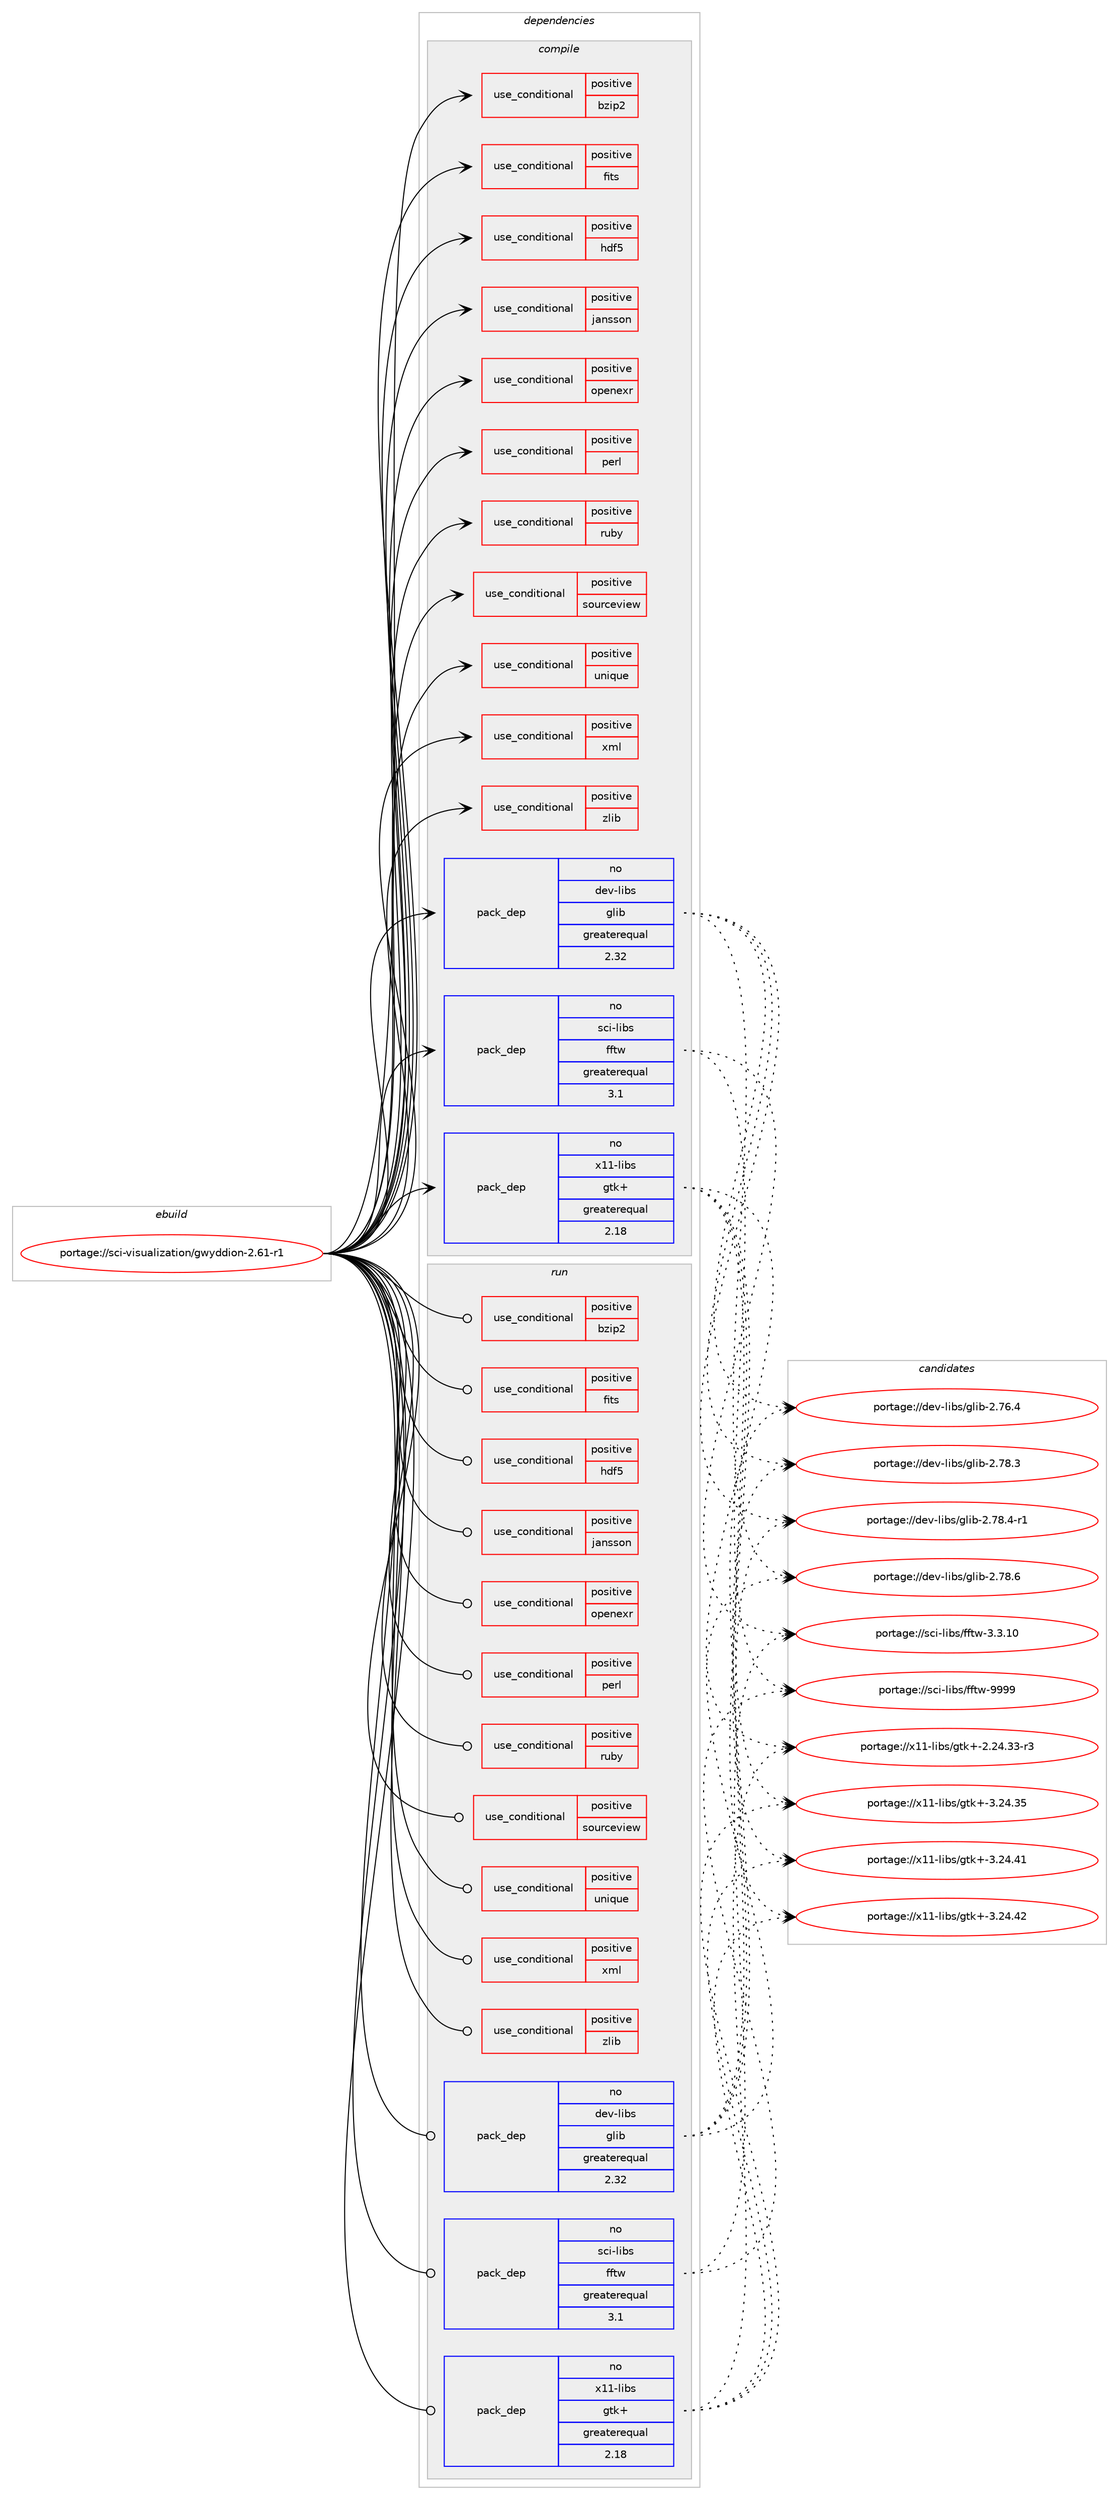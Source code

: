 digraph prolog {

# *************
# Graph options
# *************

newrank=true;
concentrate=true;
compound=true;
graph [rankdir=LR,fontname=Helvetica,fontsize=10,ranksep=1.5];#, ranksep=2.5, nodesep=0.2];
edge  [arrowhead=vee];
node  [fontname=Helvetica,fontsize=10];

# **********
# The ebuild
# **********

subgraph cluster_leftcol {
color=gray;
rank=same;
label=<<i>ebuild</i>>;
id [label="portage://sci-visualization/gwyddion-2.61-r1", color=red, width=4, href="../sci-visualization/gwyddion-2.61-r1.svg"];
}

# ****************
# The dependencies
# ****************

subgraph cluster_midcol {
color=gray;
label=<<i>dependencies</i>>;
subgraph cluster_compile {
fillcolor="#eeeeee";
style=filled;
label=<<i>compile</i>>;
subgraph cond107223 {
dependency205909 [label=<<TABLE BORDER="0" CELLBORDER="1" CELLSPACING="0" CELLPADDING="4"><TR><TD ROWSPAN="3" CELLPADDING="10">use_conditional</TD></TR><TR><TD>positive</TD></TR><TR><TD>bzip2</TD></TR></TABLE>>, shape=none, color=red];
# *** BEGIN UNKNOWN DEPENDENCY TYPE (TODO) ***
# dependency205909 -> package_dependency(portage://sci-visualization/gwyddion-2.61-r1,install,no,app-arch,bzip2,none,[,,],[],[])
# *** END UNKNOWN DEPENDENCY TYPE (TODO) ***

}
id:e -> dependency205909:w [weight=20,style="solid",arrowhead="vee"];
subgraph cond107224 {
dependency205910 [label=<<TABLE BORDER="0" CELLBORDER="1" CELLSPACING="0" CELLPADDING="4"><TR><TD ROWSPAN="3" CELLPADDING="10">use_conditional</TD></TR><TR><TD>positive</TD></TR><TR><TD>fits</TD></TR></TABLE>>, shape=none, color=red];
# *** BEGIN UNKNOWN DEPENDENCY TYPE (TODO) ***
# dependency205910 -> package_dependency(portage://sci-visualization/gwyddion-2.61-r1,install,no,sci-libs,cfitsio,none,[,,],[],[use(optenable(bzip2),none)])
# *** END UNKNOWN DEPENDENCY TYPE (TODO) ***

}
id:e -> dependency205910:w [weight=20,style="solid",arrowhead="vee"];
subgraph cond107225 {
dependency205911 [label=<<TABLE BORDER="0" CELLBORDER="1" CELLSPACING="0" CELLPADDING="4"><TR><TD ROWSPAN="3" CELLPADDING="10">use_conditional</TD></TR><TR><TD>positive</TD></TR><TR><TD>hdf5</TD></TR></TABLE>>, shape=none, color=red];
# *** BEGIN UNKNOWN DEPENDENCY TYPE (TODO) ***
# dependency205911 -> package_dependency(portage://sci-visualization/gwyddion-2.61-r1,install,no,sci-libs,hdf5,none,[,,],any_same_slot,[use(enable(hl),none),use(optenable(zlib),none)])
# *** END UNKNOWN DEPENDENCY TYPE (TODO) ***

}
id:e -> dependency205911:w [weight=20,style="solid",arrowhead="vee"];
subgraph cond107226 {
dependency205912 [label=<<TABLE BORDER="0" CELLBORDER="1" CELLSPACING="0" CELLPADDING="4"><TR><TD ROWSPAN="3" CELLPADDING="10">use_conditional</TD></TR><TR><TD>positive</TD></TR><TR><TD>jansson</TD></TR></TABLE>>, shape=none, color=red];
# *** BEGIN UNKNOWN DEPENDENCY TYPE (TODO) ***
# dependency205912 -> package_dependency(portage://sci-visualization/gwyddion-2.61-r1,install,no,dev-libs,jansson,none,[,,],[],[])
# *** END UNKNOWN DEPENDENCY TYPE (TODO) ***

}
id:e -> dependency205912:w [weight=20,style="solid",arrowhead="vee"];
subgraph cond107227 {
dependency205913 [label=<<TABLE BORDER="0" CELLBORDER="1" CELLSPACING="0" CELLPADDING="4"><TR><TD ROWSPAN="3" CELLPADDING="10">use_conditional</TD></TR><TR><TD>positive</TD></TR><TR><TD>openexr</TD></TR></TABLE>>, shape=none, color=red];
# *** BEGIN UNKNOWN DEPENDENCY TYPE (TODO) ***
# dependency205913 -> package_dependency(portage://sci-visualization/gwyddion-2.61-r1,install,no,media-libs,openexr,none,[,,],any_same_slot,[])
# *** END UNKNOWN DEPENDENCY TYPE (TODO) ***

}
id:e -> dependency205913:w [weight=20,style="solid",arrowhead="vee"];
subgraph cond107228 {
dependency205914 [label=<<TABLE BORDER="0" CELLBORDER="1" CELLSPACING="0" CELLPADDING="4"><TR><TD ROWSPAN="3" CELLPADDING="10">use_conditional</TD></TR><TR><TD>positive</TD></TR><TR><TD>perl</TD></TR></TABLE>>, shape=none, color=red];
# *** BEGIN UNKNOWN DEPENDENCY TYPE (TODO) ***
# dependency205914 -> package_dependency(portage://sci-visualization/gwyddion-2.61-r1,install,no,dev-lang,perl,none,[,,],any_same_slot,[])
# *** END UNKNOWN DEPENDENCY TYPE (TODO) ***

}
id:e -> dependency205914:w [weight=20,style="solid",arrowhead="vee"];
subgraph cond107229 {
dependency205915 [label=<<TABLE BORDER="0" CELLBORDER="1" CELLSPACING="0" CELLPADDING="4"><TR><TD ROWSPAN="3" CELLPADDING="10">use_conditional</TD></TR><TR><TD>positive</TD></TR><TR><TD>ruby</TD></TR></TABLE>>, shape=none, color=red];
# *** BEGIN UNKNOWN DEPENDENCY TYPE (TODO) ***
# dependency205915 -> package_dependency(portage://sci-visualization/gwyddion-2.61-r1,install,no,dev-ruby,narray,none,[,,],[],[])
# *** END UNKNOWN DEPENDENCY TYPE (TODO) ***

}
id:e -> dependency205915:w [weight=20,style="solid",arrowhead="vee"];
subgraph cond107230 {
dependency205916 [label=<<TABLE BORDER="0" CELLBORDER="1" CELLSPACING="0" CELLPADDING="4"><TR><TD ROWSPAN="3" CELLPADDING="10">use_conditional</TD></TR><TR><TD>positive</TD></TR><TR><TD>sourceview</TD></TR></TABLE>>, shape=none, color=red];
# *** BEGIN UNKNOWN DEPENDENCY TYPE (TODO) ***
# dependency205916 -> package_dependency(portage://sci-visualization/gwyddion-2.61-r1,install,no,x11-libs,gtksourceview,none,[,,],[slot(2.0)],[])
# *** END UNKNOWN DEPENDENCY TYPE (TODO) ***

}
id:e -> dependency205916:w [weight=20,style="solid",arrowhead="vee"];
subgraph cond107231 {
dependency205917 [label=<<TABLE BORDER="0" CELLBORDER="1" CELLSPACING="0" CELLPADDING="4"><TR><TD ROWSPAN="3" CELLPADDING="10">use_conditional</TD></TR><TR><TD>positive</TD></TR><TR><TD>unique</TD></TR></TABLE>>, shape=none, color=red];
# *** BEGIN UNKNOWN DEPENDENCY TYPE (TODO) ***
# dependency205917 -> package_dependency(portage://sci-visualization/gwyddion-2.61-r1,install,no,dev-libs,libunique,none,[,,],[slot(3)],[])
# *** END UNKNOWN DEPENDENCY TYPE (TODO) ***

}
id:e -> dependency205917:w [weight=20,style="solid",arrowhead="vee"];
subgraph cond107232 {
dependency205918 [label=<<TABLE BORDER="0" CELLBORDER="1" CELLSPACING="0" CELLPADDING="4"><TR><TD ROWSPAN="3" CELLPADDING="10">use_conditional</TD></TR><TR><TD>positive</TD></TR><TR><TD>xml</TD></TR></TABLE>>, shape=none, color=red];
# *** BEGIN UNKNOWN DEPENDENCY TYPE (TODO) ***
# dependency205918 -> package_dependency(portage://sci-visualization/gwyddion-2.61-r1,install,no,dev-libs,libxml2,none,[,,],[slot(2)],[])
# *** END UNKNOWN DEPENDENCY TYPE (TODO) ***

}
id:e -> dependency205918:w [weight=20,style="solid",arrowhead="vee"];
subgraph cond107233 {
dependency205919 [label=<<TABLE BORDER="0" CELLBORDER="1" CELLSPACING="0" CELLPADDING="4"><TR><TD ROWSPAN="3" CELLPADDING="10">use_conditional</TD></TR><TR><TD>positive</TD></TR><TR><TD>zlib</TD></TR></TABLE>>, shape=none, color=red];
# *** BEGIN UNKNOWN DEPENDENCY TYPE (TODO) ***
# dependency205919 -> package_dependency(portage://sci-visualization/gwyddion-2.61-r1,install,no,sys-libs,zlib,none,[,,],[],[])
# *** END UNKNOWN DEPENDENCY TYPE (TODO) ***

}
id:e -> dependency205919:w [weight=20,style="solid",arrowhead="vee"];
subgraph pack95842 {
dependency205920 [label=<<TABLE BORDER="0" CELLBORDER="1" CELLSPACING="0" CELLPADDING="4" WIDTH="220"><TR><TD ROWSPAN="6" CELLPADDING="30">pack_dep</TD></TR><TR><TD WIDTH="110">no</TD></TR><TR><TD>dev-libs</TD></TR><TR><TD>glib</TD></TR><TR><TD>greaterequal</TD></TR><TR><TD>2.32</TD></TR></TABLE>>, shape=none, color=blue];
}
id:e -> dependency205920:w [weight=20,style="solid",arrowhead="vee"];
# *** BEGIN UNKNOWN DEPENDENCY TYPE (TODO) ***
# id -> package_dependency(portage://sci-visualization/gwyddion-2.61-r1,install,no,dev-libs,libzip,none,[,,],[],[])
# *** END UNKNOWN DEPENDENCY TYPE (TODO) ***

# *** BEGIN UNKNOWN DEPENDENCY TYPE (TODO) ***
# id -> package_dependency(portage://sci-visualization/gwyddion-2.61-r1,install,no,media-libs,libpng,none,[,,],[slot(0),equal],[])
# *** END UNKNOWN DEPENDENCY TYPE (TODO) ***

subgraph pack95843 {
dependency205921 [label=<<TABLE BORDER="0" CELLBORDER="1" CELLSPACING="0" CELLPADDING="4" WIDTH="220"><TR><TD ROWSPAN="6" CELLPADDING="30">pack_dep</TD></TR><TR><TD WIDTH="110">no</TD></TR><TR><TD>sci-libs</TD></TR><TR><TD>fftw</TD></TR><TR><TD>greaterequal</TD></TR><TR><TD>3.1</TD></TR></TABLE>>, shape=none, color=blue];
}
id:e -> dependency205921:w [weight=20,style="solid",arrowhead="vee"];
# *** BEGIN UNKNOWN DEPENDENCY TYPE (TODO) ***
# id -> package_dependency(portage://sci-visualization/gwyddion-2.61-r1,install,no,virtual,libiconv,none,[,,],[],[])
# *** END UNKNOWN DEPENDENCY TYPE (TODO) ***

# *** BEGIN UNKNOWN DEPENDENCY TYPE (TODO) ***
# id -> package_dependency(portage://sci-visualization/gwyddion-2.61-r1,install,no,virtual,libintl,none,[,,],[],[])
# *** END UNKNOWN DEPENDENCY TYPE (TODO) ***

# *** BEGIN UNKNOWN DEPENDENCY TYPE (TODO) ***
# id -> package_dependency(portage://sci-visualization/gwyddion-2.61-r1,install,no,x11-libs,cairo,none,[,,],[],[])
# *** END UNKNOWN DEPENDENCY TYPE (TODO) ***

subgraph pack95844 {
dependency205922 [label=<<TABLE BORDER="0" CELLBORDER="1" CELLSPACING="0" CELLPADDING="4" WIDTH="220"><TR><TD ROWSPAN="6" CELLPADDING="30">pack_dep</TD></TR><TR><TD WIDTH="110">no</TD></TR><TR><TD>x11-libs</TD></TR><TR><TD>gtk+</TD></TR><TR><TD>greaterequal</TD></TR><TR><TD>2.18</TD></TR></TABLE>>, shape=none, color=blue];
}
id:e -> dependency205922:w [weight=20,style="solid",arrowhead="vee"];
# *** BEGIN UNKNOWN DEPENDENCY TYPE (TODO) ***
# id -> package_dependency(portage://sci-visualization/gwyddion-2.61-r1,install,no,x11-libs,libXmu,none,[,,],[],[])
# *** END UNKNOWN DEPENDENCY TYPE (TODO) ***

# *** BEGIN UNKNOWN DEPENDENCY TYPE (TODO) ***
# id -> package_dependency(portage://sci-visualization/gwyddion-2.61-r1,install,no,x11-libs,pango,none,[,,],[],[])
# *** END UNKNOWN DEPENDENCY TYPE (TODO) ***

}
subgraph cluster_compileandrun {
fillcolor="#eeeeee";
style=filled;
label=<<i>compile and run</i>>;
}
subgraph cluster_run {
fillcolor="#eeeeee";
style=filled;
label=<<i>run</i>>;
subgraph cond107234 {
dependency205923 [label=<<TABLE BORDER="0" CELLBORDER="1" CELLSPACING="0" CELLPADDING="4"><TR><TD ROWSPAN="3" CELLPADDING="10">use_conditional</TD></TR><TR><TD>positive</TD></TR><TR><TD>bzip2</TD></TR></TABLE>>, shape=none, color=red];
# *** BEGIN UNKNOWN DEPENDENCY TYPE (TODO) ***
# dependency205923 -> package_dependency(portage://sci-visualization/gwyddion-2.61-r1,run,no,app-arch,bzip2,none,[,,],[],[])
# *** END UNKNOWN DEPENDENCY TYPE (TODO) ***

}
id:e -> dependency205923:w [weight=20,style="solid",arrowhead="odot"];
subgraph cond107235 {
dependency205924 [label=<<TABLE BORDER="0" CELLBORDER="1" CELLSPACING="0" CELLPADDING="4"><TR><TD ROWSPAN="3" CELLPADDING="10">use_conditional</TD></TR><TR><TD>positive</TD></TR><TR><TD>fits</TD></TR></TABLE>>, shape=none, color=red];
# *** BEGIN UNKNOWN DEPENDENCY TYPE (TODO) ***
# dependency205924 -> package_dependency(portage://sci-visualization/gwyddion-2.61-r1,run,no,sci-libs,cfitsio,none,[,,],[],[use(optenable(bzip2),none)])
# *** END UNKNOWN DEPENDENCY TYPE (TODO) ***

}
id:e -> dependency205924:w [weight=20,style="solid",arrowhead="odot"];
subgraph cond107236 {
dependency205925 [label=<<TABLE BORDER="0" CELLBORDER="1" CELLSPACING="0" CELLPADDING="4"><TR><TD ROWSPAN="3" CELLPADDING="10">use_conditional</TD></TR><TR><TD>positive</TD></TR><TR><TD>hdf5</TD></TR></TABLE>>, shape=none, color=red];
# *** BEGIN UNKNOWN DEPENDENCY TYPE (TODO) ***
# dependency205925 -> package_dependency(portage://sci-visualization/gwyddion-2.61-r1,run,no,sci-libs,hdf5,none,[,,],any_same_slot,[use(enable(hl),none),use(optenable(zlib),none)])
# *** END UNKNOWN DEPENDENCY TYPE (TODO) ***

}
id:e -> dependency205925:w [weight=20,style="solid",arrowhead="odot"];
subgraph cond107237 {
dependency205926 [label=<<TABLE BORDER="0" CELLBORDER="1" CELLSPACING="0" CELLPADDING="4"><TR><TD ROWSPAN="3" CELLPADDING="10">use_conditional</TD></TR><TR><TD>positive</TD></TR><TR><TD>jansson</TD></TR></TABLE>>, shape=none, color=red];
# *** BEGIN UNKNOWN DEPENDENCY TYPE (TODO) ***
# dependency205926 -> package_dependency(portage://sci-visualization/gwyddion-2.61-r1,run,no,dev-libs,jansson,none,[,,],[],[])
# *** END UNKNOWN DEPENDENCY TYPE (TODO) ***

}
id:e -> dependency205926:w [weight=20,style="solid",arrowhead="odot"];
subgraph cond107238 {
dependency205927 [label=<<TABLE BORDER="0" CELLBORDER="1" CELLSPACING="0" CELLPADDING="4"><TR><TD ROWSPAN="3" CELLPADDING="10">use_conditional</TD></TR><TR><TD>positive</TD></TR><TR><TD>openexr</TD></TR></TABLE>>, shape=none, color=red];
# *** BEGIN UNKNOWN DEPENDENCY TYPE (TODO) ***
# dependency205927 -> package_dependency(portage://sci-visualization/gwyddion-2.61-r1,run,no,media-libs,openexr,none,[,,],any_same_slot,[])
# *** END UNKNOWN DEPENDENCY TYPE (TODO) ***

}
id:e -> dependency205927:w [weight=20,style="solid",arrowhead="odot"];
subgraph cond107239 {
dependency205928 [label=<<TABLE BORDER="0" CELLBORDER="1" CELLSPACING="0" CELLPADDING="4"><TR><TD ROWSPAN="3" CELLPADDING="10">use_conditional</TD></TR><TR><TD>positive</TD></TR><TR><TD>perl</TD></TR></TABLE>>, shape=none, color=red];
# *** BEGIN UNKNOWN DEPENDENCY TYPE (TODO) ***
# dependency205928 -> package_dependency(portage://sci-visualization/gwyddion-2.61-r1,run,no,dev-lang,perl,none,[,,],any_same_slot,[])
# *** END UNKNOWN DEPENDENCY TYPE (TODO) ***

}
id:e -> dependency205928:w [weight=20,style="solid",arrowhead="odot"];
subgraph cond107240 {
dependency205929 [label=<<TABLE BORDER="0" CELLBORDER="1" CELLSPACING="0" CELLPADDING="4"><TR><TD ROWSPAN="3" CELLPADDING="10">use_conditional</TD></TR><TR><TD>positive</TD></TR><TR><TD>ruby</TD></TR></TABLE>>, shape=none, color=red];
# *** BEGIN UNKNOWN DEPENDENCY TYPE (TODO) ***
# dependency205929 -> package_dependency(portage://sci-visualization/gwyddion-2.61-r1,run,no,dev-ruby,narray,none,[,,],[],[])
# *** END UNKNOWN DEPENDENCY TYPE (TODO) ***

}
id:e -> dependency205929:w [weight=20,style="solid",arrowhead="odot"];
subgraph cond107241 {
dependency205930 [label=<<TABLE BORDER="0" CELLBORDER="1" CELLSPACING="0" CELLPADDING="4"><TR><TD ROWSPAN="3" CELLPADDING="10">use_conditional</TD></TR><TR><TD>positive</TD></TR><TR><TD>sourceview</TD></TR></TABLE>>, shape=none, color=red];
# *** BEGIN UNKNOWN DEPENDENCY TYPE (TODO) ***
# dependency205930 -> package_dependency(portage://sci-visualization/gwyddion-2.61-r1,run,no,x11-libs,gtksourceview,none,[,,],[slot(2.0)],[])
# *** END UNKNOWN DEPENDENCY TYPE (TODO) ***

}
id:e -> dependency205930:w [weight=20,style="solid",arrowhead="odot"];
subgraph cond107242 {
dependency205931 [label=<<TABLE BORDER="0" CELLBORDER="1" CELLSPACING="0" CELLPADDING="4"><TR><TD ROWSPAN="3" CELLPADDING="10">use_conditional</TD></TR><TR><TD>positive</TD></TR><TR><TD>unique</TD></TR></TABLE>>, shape=none, color=red];
# *** BEGIN UNKNOWN DEPENDENCY TYPE (TODO) ***
# dependency205931 -> package_dependency(portage://sci-visualization/gwyddion-2.61-r1,run,no,dev-libs,libunique,none,[,,],[slot(3)],[])
# *** END UNKNOWN DEPENDENCY TYPE (TODO) ***

}
id:e -> dependency205931:w [weight=20,style="solid",arrowhead="odot"];
subgraph cond107243 {
dependency205932 [label=<<TABLE BORDER="0" CELLBORDER="1" CELLSPACING="0" CELLPADDING="4"><TR><TD ROWSPAN="3" CELLPADDING="10">use_conditional</TD></TR><TR><TD>positive</TD></TR><TR><TD>xml</TD></TR></TABLE>>, shape=none, color=red];
# *** BEGIN UNKNOWN DEPENDENCY TYPE (TODO) ***
# dependency205932 -> package_dependency(portage://sci-visualization/gwyddion-2.61-r1,run,no,dev-libs,libxml2,none,[,,],[slot(2)],[])
# *** END UNKNOWN DEPENDENCY TYPE (TODO) ***

}
id:e -> dependency205932:w [weight=20,style="solid",arrowhead="odot"];
subgraph cond107244 {
dependency205933 [label=<<TABLE BORDER="0" CELLBORDER="1" CELLSPACING="0" CELLPADDING="4"><TR><TD ROWSPAN="3" CELLPADDING="10">use_conditional</TD></TR><TR><TD>positive</TD></TR><TR><TD>zlib</TD></TR></TABLE>>, shape=none, color=red];
# *** BEGIN UNKNOWN DEPENDENCY TYPE (TODO) ***
# dependency205933 -> package_dependency(portage://sci-visualization/gwyddion-2.61-r1,run,no,sys-libs,zlib,none,[,,],[],[])
# *** END UNKNOWN DEPENDENCY TYPE (TODO) ***

}
id:e -> dependency205933:w [weight=20,style="solid",arrowhead="odot"];
subgraph pack95845 {
dependency205934 [label=<<TABLE BORDER="0" CELLBORDER="1" CELLSPACING="0" CELLPADDING="4" WIDTH="220"><TR><TD ROWSPAN="6" CELLPADDING="30">pack_dep</TD></TR><TR><TD WIDTH="110">no</TD></TR><TR><TD>dev-libs</TD></TR><TR><TD>glib</TD></TR><TR><TD>greaterequal</TD></TR><TR><TD>2.32</TD></TR></TABLE>>, shape=none, color=blue];
}
id:e -> dependency205934:w [weight=20,style="solid",arrowhead="odot"];
# *** BEGIN UNKNOWN DEPENDENCY TYPE (TODO) ***
# id -> package_dependency(portage://sci-visualization/gwyddion-2.61-r1,run,no,dev-libs,libzip,none,[,,],[],[])
# *** END UNKNOWN DEPENDENCY TYPE (TODO) ***

# *** BEGIN UNKNOWN DEPENDENCY TYPE (TODO) ***
# id -> package_dependency(portage://sci-visualization/gwyddion-2.61-r1,run,no,media-libs,libpng,none,[,,],[slot(0),equal],[])
# *** END UNKNOWN DEPENDENCY TYPE (TODO) ***

subgraph pack95846 {
dependency205935 [label=<<TABLE BORDER="0" CELLBORDER="1" CELLSPACING="0" CELLPADDING="4" WIDTH="220"><TR><TD ROWSPAN="6" CELLPADDING="30">pack_dep</TD></TR><TR><TD WIDTH="110">no</TD></TR><TR><TD>sci-libs</TD></TR><TR><TD>fftw</TD></TR><TR><TD>greaterequal</TD></TR><TR><TD>3.1</TD></TR></TABLE>>, shape=none, color=blue];
}
id:e -> dependency205935:w [weight=20,style="solid",arrowhead="odot"];
# *** BEGIN UNKNOWN DEPENDENCY TYPE (TODO) ***
# id -> package_dependency(portage://sci-visualization/gwyddion-2.61-r1,run,no,virtual,libiconv,none,[,,],[],[])
# *** END UNKNOWN DEPENDENCY TYPE (TODO) ***

# *** BEGIN UNKNOWN DEPENDENCY TYPE (TODO) ***
# id -> package_dependency(portage://sci-visualization/gwyddion-2.61-r1,run,no,virtual,libintl,none,[,,],[],[])
# *** END UNKNOWN DEPENDENCY TYPE (TODO) ***

# *** BEGIN UNKNOWN DEPENDENCY TYPE (TODO) ***
# id -> package_dependency(portage://sci-visualization/gwyddion-2.61-r1,run,no,x11-libs,cairo,none,[,,],[],[])
# *** END UNKNOWN DEPENDENCY TYPE (TODO) ***

subgraph pack95847 {
dependency205936 [label=<<TABLE BORDER="0" CELLBORDER="1" CELLSPACING="0" CELLPADDING="4" WIDTH="220"><TR><TD ROWSPAN="6" CELLPADDING="30">pack_dep</TD></TR><TR><TD WIDTH="110">no</TD></TR><TR><TD>x11-libs</TD></TR><TR><TD>gtk+</TD></TR><TR><TD>greaterequal</TD></TR><TR><TD>2.18</TD></TR></TABLE>>, shape=none, color=blue];
}
id:e -> dependency205936:w [weight=20,style="solid",arrowhead="odot"];
# *** BEGIN UNKNOWN DEPENDENCY TYPE (TODO) ***
# id -> package_dependency(portage://sci-visualization/gwyddion-2.61-r1,run,no,x11-libs,libXmu,none,[,,],[],[])
# *** END UNKNOWN DEPENDENCY TYPE (TODO) ***

# *** BEGIN UNKNOWN DEPENDENCY TYPE (TODO) ***
# id -> package_dependency(portage://sci-visualization/gwyddion-2.61-r1,run,no,x11-libs,pango,none,[,,],[],[])
# *** END UNKNOWN DEPENDENCY TYPE (TODO) ***

}
}

# **************
# The candidates
# **************

subgraph cluster_choices {
rank=same;
color=gray;
label=<<i>candidates</i>>;

subgraph choice95842 {
color=black;
nodesep=1;
choice1001011184510810598115471031081059845504655544652 [label="portage://dev-libs/glib-2.76.4", color=red, width=4,href="../dev-libs/glib-2.76.4.svg"];
choice1001011184510810598115471031081059845504655564651 [label="portage://dev-libs/glib-2.78.3", color=red, width=4,href="../dev-libs/glib-2.78.3.svg"];
choice10010111845108105981154710310810598455046555646524511449 [label="portage://dev-libs/glib-2.78.4-r1", color=red, width=4,href="../dev-libs/glib-2.78.4-r1.svg"];
choice1001011184510810598115471031081059845504655564654 [label="portage://dev-libs/glib-2.78.6", color=red, width=4,href="../dev-libs/glib-2.78.6.svg"];
dependency205920:e -> choice1001011184510810598115471031081059845504655544652:w [style=dotted,weight="100"];
dependency205920:e -> choice1001011184510810598115471031081059845504655564651:w [style=dotted,weight="100"];
dependency205920:e -> choice10010111845108105981154710310810598455046555646524511449:w [style=dotted,weight="100"];
dependency205920:e -> choice1001011184510810598115471031081059845504655564654:w [style=dotted,weight="100"];
}
subgraph choice95843 {
color=black;
nodesep=1;
choice1159910545108105981154710210211611945514651464948 [label="portage://sci-libs/fftw-3.3.10", color=red, width=4,href="../sci-libs/fftw-3.3.10.svg"];
choice115991054510810598115471021021161194557575757 [label="portage://sci-libs/fftw-9999", color=red, width=4,href="../sci-libs/fftw-9999.svg"];
dependency205921:e -> choice1159910545108105981154710210211611945514651464948:w [style=dotted,weight="100"];
dependency205921:e -> choice115991054510810598115471021021161194557575757:w [style=dotted,weight="100"];
}
subgraph choice95844 {
color=black;
nodesep=1;
choice12049494510810598115471031161074345504650524651514511451 [label="portage://x11-libs/gtk+-2.24.33-r3", color=red, width=4,href="../x11-libs/gtk+-2.24.33-r3.svg"];
choice1204949451081059811547103116107434551465052465153 [label="portage://x11-libs/gtk+-3.24.35", color=red, width=4,href="../x11-libs/gtk+-3.24.35.svg"];
choice1204949451081059811547103116107434551465052465249 [label="portage://x11-libs/gtk+-3.24.41", color=red, width=4,href="../x11-libs/gtk+-3.24.41.svg"];
choice1204949451081059811547103116107434551465052465250 [label="portage://x11-libs/gtk+-3.24.42", color=red, width=4,href="../x11-libs/gtk+-3.24.42.svg"];
dependency205922:e -> choice12049494510810598115471031161074345504650524651514511451:w [style=dotted,weight="100"];
dependency205922:e -> choice1204949451081059811547103116107434551465052465153:w [style=dotted,weight="100"];
dependency205922:e -> choice1204949451081059811547103116107434551465052465249:w [style=dotted,weight="100"];
dependency205922:e -> choice1204949451081059811547103116107434551465052465250:w [style=dotted,weight="100"];
}
subgraph choice95845 {
color=black;
nodesep=1;
choice1001011184510810598115471031081059845504655544652 [label="portage://dev-libs/glib-2.76.4", color=red, width=4,href="../dev-libs/glib-2.76.4.svg"];
choice1001011184510810598115471031081059845504655564651 [label="portage://dev-libs/glib-2.78.3", color=red, width=4,href="../dev-libs/glib-2.78.3.svg"];
choice10010111845108105981154710310810598455046555646524511449 [label="portage://dev-libs/glib-2.78.4-r1", color=red, width=4,href="../dev-libs/glib-2.78.4-r1.svg"];
choice1001011184510810598115471031081059845504655564654 [label="portage://dev-libs/glib-2.78.6", color=red, width=4,href="../dev-libs/glib-2.78.6.svg"];
dependency205934:e -> choice1001011184510810598115471031081059845504655544652:w [style=dotted,weight="100"];
dependency205934:e -> choice1001011184510810598115471031081059845504655564651:w [style=dotted,weight="100"];
dependency205934:e -> choice10010111845108105981154710310810598455046555646524511449:w [style=dotted,weight="100"];
dependency205934:e -> choice1001011184510810598115471031081059845504655564654:w [style=dotted,weight="100"];
}
subgraph choice95846 {
color=black;
nodesep=1;
choice1159910545108105981154710210211611945514651464948 [label="portage://sci-libs/fftw-3.3.10", color=red, width=4,href="../sci-libs/fftw-3.3.10.svg"];
choice115991054510810598115471021021161194557575757 [label="portage://sci-libs/fftw-9999", color=red, width=4,href="../sci-libs/fftw-9999.svg"];
dependency205935:e -> choice1159910545108105981154710210211611945514651464948:w [style=dotted,weight="100"];
dependency205935:e -> choice115991054510810598115471021021161194557575757:w [style=dotted,weight="100"];
}
subgraph choice95847 {
color=black;
nodesep=1;
choice12049494510810598115471031161074345504650524651514511451 [label="portage://x11-libs/gtk+-2.24.33-r3", color=red, width=4,href="../x11-libs/gtk+-2.24.33-r3.svg"];
choice1204949451081059811547103116107434551465052465153 [label="portage://x11-libs/gtk+-3.24.35", color=red, width=4,href="../x11-libs/gtk+-3.24.35.svg"];
choice1204949451081059811547103116107434551465052465249 [label="portage://x11-libs/gtk+-3.24.41", color=red, width=4,href="../x11-libs/gtk+-3.24.41.svg"];
choice1204949451081059811547103116107434551465052465250 [label="portage://x11-libs/gtk+-3.24.42", color=red, width=4,href="../x11-libs/gtk+-3.24.42.svg"];
dependency205936:e -> choice12049494510810598115471031161074345504650524651514511451:w [style=dotted,weight="100"];
dependency205936:e -> choice1204949451081059811547103116107434551465052465153:w [style=dotted,weight="100"];
dependency205936:e -> choice1204949451081059811547103116107434551465052465249:w [style=dotted,weight="100"];
dependency205936:e -> choice1204949451081059811547103116107434551465052465250:w [style=dotted,weight="100"];
}
}

}
